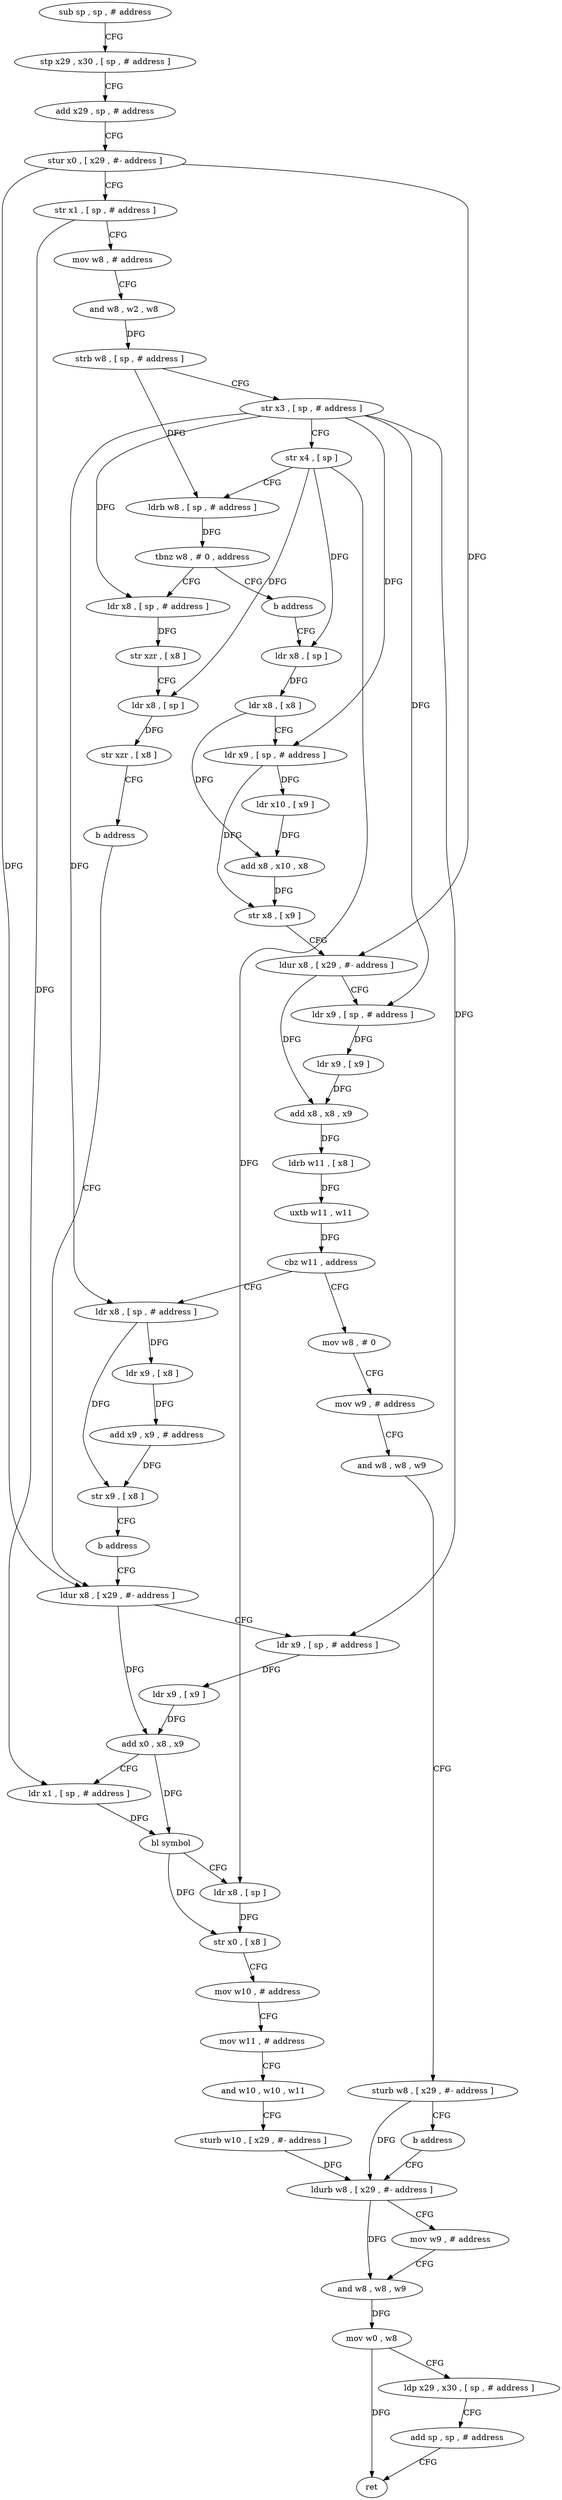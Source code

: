 digraph "func" {
"4307248" [label = "sub sp , sp , # address" ]
"4307252" [label = "stp x29 , x30 , [ sp , # address ]" ]
"4307256" [label = "add x29 , sp , # address" ]
"4307260" [label = "stur x0 , [ x29 , #- address ]" ]
"4307264" [label = "str x1 , [ sp , # address ]" ]
"4307268" [label = "mov w8 , # address" ]
"4307272" [label = "and w8 , w2 , w8" ]
"4307276" [label = "strb w8 , [ sp , # address ]" ]
"4307280" [label = "str x3 , [ sp , # address ]" ]
"4307284" [label = "str x4 , [ sp ]" ]
"4307288" [label = "ldrb w8 , [ sp , # address ]" ]
"4307292" [label = "tbnz w8 , # 0 , address" ]
"4307300" [label = "ldr x8 , [ sp , # address ]" ]
"4307296" [label = "b address" ]
"4307304" [label = "str xzr , [ x8 ]" ]
"4307308" [label = "ldr x8 , [ sp ]" ]
"4307312" [label = "str xzr , [ x8 ]" ]
"4307316" [label = "b address" ]
"4307412" [label = "ldur x8 , [ x29 , #- address ]" ]
"4307320" [label = "ldr x8 , [ sp ]" ]
"4307416" [label = "ldr x9 , [ sp , # address ]" ]
"4307420" [label = "ldr x9 , [ x9 ]" ]
"4307424" [label = "add x0 , x8 , x9" ]
"4307428" [label = "ldr x1 , [ sp , # address ]" ]
"4307432" [label = "bl symbol" ]
"4307436" [label = "ldr x8 , [ sp ]" ]
"4307440" [label = "str x0 , [ x8 ]" ]
"4307444" [label = "mov w10 , # address" ]
"4307448" [label = "mov w11 , # address" ]
"4307452" [label = "and w10 , w10 , w11" ]
"4307456" [label = "sturb w10 , [ x29 , #- address ]" ]
"4307460" [label = "ldurb w8 , [ x29 , #- address ]" ]
"4307324" [label = "ldr x8 , [ x8 ]" ]
"4307328" [label = "ldr x9 , [ sp , # address ]" ]
"4307332" [label = "ldr x10 , [ x9 ]" ]
"4307336" [label = "add x8 , x10 , x8" ]
"4307340" [label = "str x8 , [ x9 ]" ]
"4307344" [label = "ldur x8 , [ x29 , #- address ]" ]
"4307348" [label = "ldr x9 , [ sp , # address ]" ]
"4307352" [label = "ldr x9 , [ x9 ]" ]
"4307356" [label = "add x8 , x8 , x9" ]
"4307360" [label = "ldrb w11 , [ x8 ]" ]
"4307364" [label = "uxtb w11 , w11" ]
"4307368" [label = "cbz w11 , address" ]
"4307392" [label = "mov w8 , # 0" ]
"4307372" [label = "ldr x8 , [ sp , # address ]" ]
"4307396" [label = "mov w9 , # address" ]
"4307400" [label = "and w8 , w8 , w9" ]
"4307404" [label = "sturb w8 , [ x29 , #- address ]" ]
"4307408" [label = "b address" ]
"4307376" [label = "ldr x9 , [ x8 ]" ]
"4307380" [label = "add x9 , x9 , # address" ]
"4307384" [label = "str x9 , [ x8 ]" ]
"4307388" [label = "b address" ]
"4307464" [label = "mov w9 , # address" ]
"4307468" [label = "and w8 , w8 , w9" ]
"4307472" [label = "mov w0 , w8" ]
"4307476" [label = "ldp x29 , x30 , [ sp , # address ]" ]
"4307480" [label = "add sp , sp , # address" ]
"4307484" [label = "ret" ]
"4307248" -> "4307252" [ label = "CFG" ]
"4307252" -> "4307256" [ label = "CFG" ]
"4307256" -> "4307260" [ label = "CFG" ]
"4307260" -> "4307264" [ label = "CFG" ]
"4307260" -> "4307412" [ label = "DFG" ]
"4307260" -> "4307344" [ label = "DFG" ]
"4307264" -> "4307268" [ label = "CFG" ]
"4307264" -> "4307428" [ label = "DFG" ]
"4307268" -> "4307272" [ label = "CFG" ]
"4307272" -> "4307276" [ label = "DFG" ]
"4307276" -> "4307280" [ label = "CFG" ]
"4307276" -> "4307288" [ label = "DFG" ]
"4307280" -> "4307284" [ label = "CFG" ]
"4307280" -> "4307300" [ label = "DFG" ]
"4307280" -> "4307416" [ label = "DFG" ]
"4307280" -> "4307328" [ label = "DFG" ]
"4307280" -> "4307348" [ label = "DFG" ]
"4307280" -> "4307372" [ label = "DFG" ]
"4307284" -> "4307288" [ label = "CFG" ]
"4307284" -> "4307308" [ label = "DFG" ]
"4307284" -> "4307436" [ label = "DFG" ]
"4307284" -> "4307320" [ label = "DFG" ]
"4307288" -> "4307292" [ label = "DFG" ]
"4307292" -> "4307300" [ label = "CFG" ]
"4307292" -> "4307296" [ label = "CFG" ]
"4307300" -> "4307304" [ label = "DFG" ]
"4307296" -> "4307320" [ label = "CFG" ]
"4307304" -> "4307308" [ label = "CFG" ]
"4307308" -> "4307312" [ label = "DFG" ]
"4307312" -> "4307316" [ label = "CFG" ]
"4307316" -> "4307412" [ label = "CFG" ]
"4307412" -> "4307416" [ label = "CFG" ]
"4307412" -> "4307424" [ label = "DFG" ]
"4307320" -> "4307324" [ label = "DFG" ]
"4307416" -> "4307420" [ label = "DFG" ]
"4307420" -> "4307424" [ label = "DFG" ]
"4307424" -> "4307428" [ label = "CFG" ]
"4307424" -> "4307432" [ label = "DFG" ]
"4307428" -> "4307432" [ label = "DFG" ]
"4307432" -> "4307436" [ label = "CFG" ]
"4307432" -> "4307440" [ label = "DFG" ]
"4307436" -> "4307440" [ label = "DFG" ]
"4307440" -> "4307444" [ label = "CFG" ]
"4307444" -> "4307448" [ label = "CFG" ]
"4307448" -> "4307452" [ label = "CFG" ]
"4307452" -> "4307456" [ label = "CFG" ]
"4307456" -> "4307460" [ label = "DFG" ]
"4307460" -> "4307464" [ label = "CFG" ]
"4307460" -> "4307468" [ label = "DFG" ]
"4307324" -> "4307328" [ label = "CFG" ]
"4307324" -> "4307336" [ label = "DFG" ]
"4307328" -> "4307332" [ label = "DFG" ]
"4307328" -> "4307340" [ label = "DFG" ]
"4307332" -> "4307336" [ label = "DFG" ]
"4307336" -> "4307340" [ label = "DFG" ]
"4307340" -> "4307344" [ label = "CFG" ]
"4307344" -> "4307348" [ label = "CFG" ]
"4307344" -> "4307356" [ label = "DFG" ]
"4307348" -> "4307352" [ label = "DFG" ]
"4307352" -> "4307356" [ label = "DFG" ]
"4307356" -> "4307360" [ label = "DFG" ]
"4307360" -> "4307364" [ label = "DFG" ]
"4307364" -> "4307368" [ label = "DFG" ]
"4307368" -> "4307392" [ label = "CFG" ]
"4307368" -> "4307372" [ label = "CFG" ]
"4307392" -> "4307396" [ label = "CFG" ]
"4307372" -> "4307376" [ label = "DFG" ]
"4307372" -> "4307384" [ label = "DFG" ]
"4307396" -> "4307400" [ label = "CFG" ]
"4307400" -> "4307404" [ label = "CFG" ]
"4307404" -> "4307408" [ label = "CFG" ]
"4307404" -> "4307460" [ label = "DFG" ]
"4307408" -> "4307460" [ label = "CFG" ]
"4307376" -> "4307380" [ label = "DFG" ]
"4307380" -> "4307384" [ label = "DFG" ]
"4307384" -> "4307388" [ label = "CFG" ]
"4307388" -> "4307412" [ label = "CFG" ]
"4307464" -> "4307468" [ label = "CFG" ]
"4307468" -> "4307472" [ label = "DFG" ]
"4307472" -> "4307476" [ label = "CFG" ]
"4307472" -> "4307484" [ label = "DFG" ]
"4307476" -> "4307480" [ label = "CFG" ]
"4307480" -> "4307484" [ label = "CFG" ]
}
